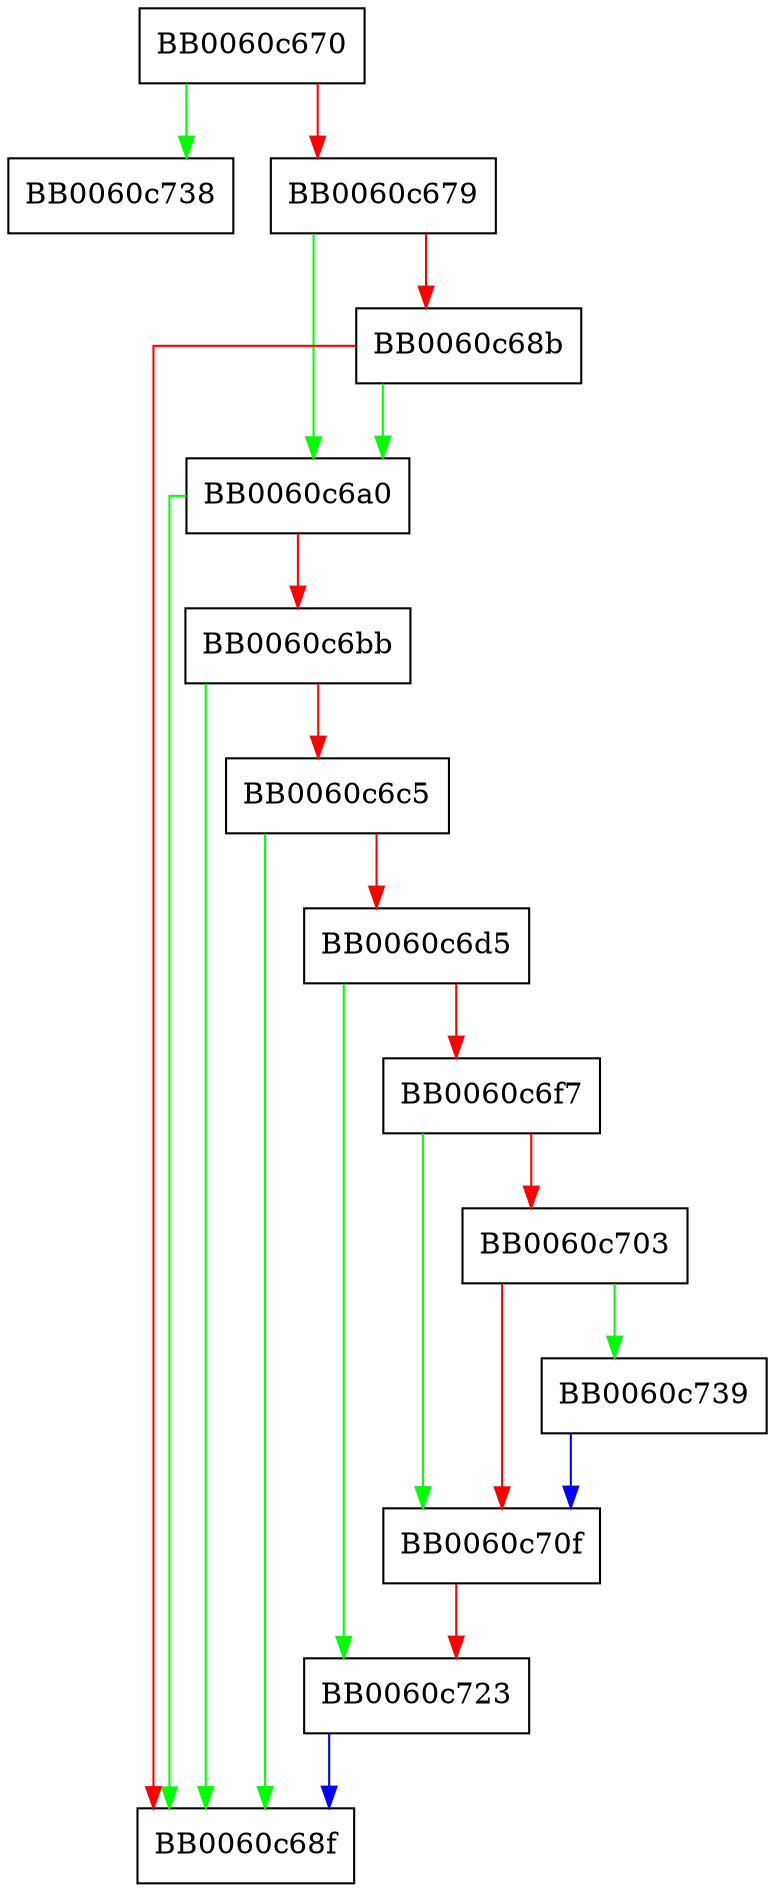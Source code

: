 digraph names_lh_free_doall {
  node [shape="box"];
  graph [splines=ortho];
  BB0060c670 -> BB0060c738 [color="green"];
  BB0060c670 -> BB0060c679 [color="red"];
  BB0060c679 -> BB0060c6a0 [color="green"];
  BB0060c679 -> BB0060c68b [color="red"];
  BB0060c68b -> BB0060c6a0 [color="green"];
  BB0060c68b -> BB0060c68f [color="red"];
  BB0060c6a0 -> BB0060c68f [color="green"];
  BB0060c6a0 -> BB0060c6bb [color="red"];
  BB0060c6bb -> BB0060c68f [color="green"];
  BB0060c6bb -> BB0060c6c5 [color="red"];
  BB0060c6c5 -> BB0060c68f [color="green"];
  BB0060c6c5 -> BB0060c6d5 [color="red"];
  BB0060c6d5 -> BB0060c723 [color="green"];
  BB0060c6d5 -> BB0060c6f7 [color="red"];
  BB0060c6f7 -> BB0060c70f [color="green"];
  BB0060c6f7 -> BB0060c703 [color="red"];
  BB0060c703 -> BB0060c739 [color="green"];
  BB0060c703 -> BB0060c70f [color="red"];
  BB0060c70f -> BB0060c723 [color="red"];
  BB0060c723 -> BB0060c68f [color="blue"];
  BB0060c739 -> BB0060c70f [color="blue"];
}